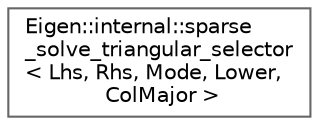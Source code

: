 digraph "类继承关系图"
{
 // LATEX_PDF_SIZE
  bgcolor="transparent";
  edge [fontname=Helvetica,fontsize=10,labelfontname=Helvetica,labelfontsize=10];
  node [fontname=Helvetica,fontsize=10,shape=box,height=0.2,width=0.4];
  rankdir="LR";
  Node0 [id="Node000000",label="Eigen::internal::sparse\l_solve_triangular_selector\l\< Lhs, Rhs, Mode, Lower,\l ColMajor \>",height=0.2,width=0.4,color="grey40", fillcolor="white", style="filled",URL="$struct_eigen_1_1internal_1_1sparse__solve__triangular__selector_3_01_lhs_00_01_rhs_00_01_mode_00_01_lower_00_01_col_major_01_4.html",tooltip=" "];
}
